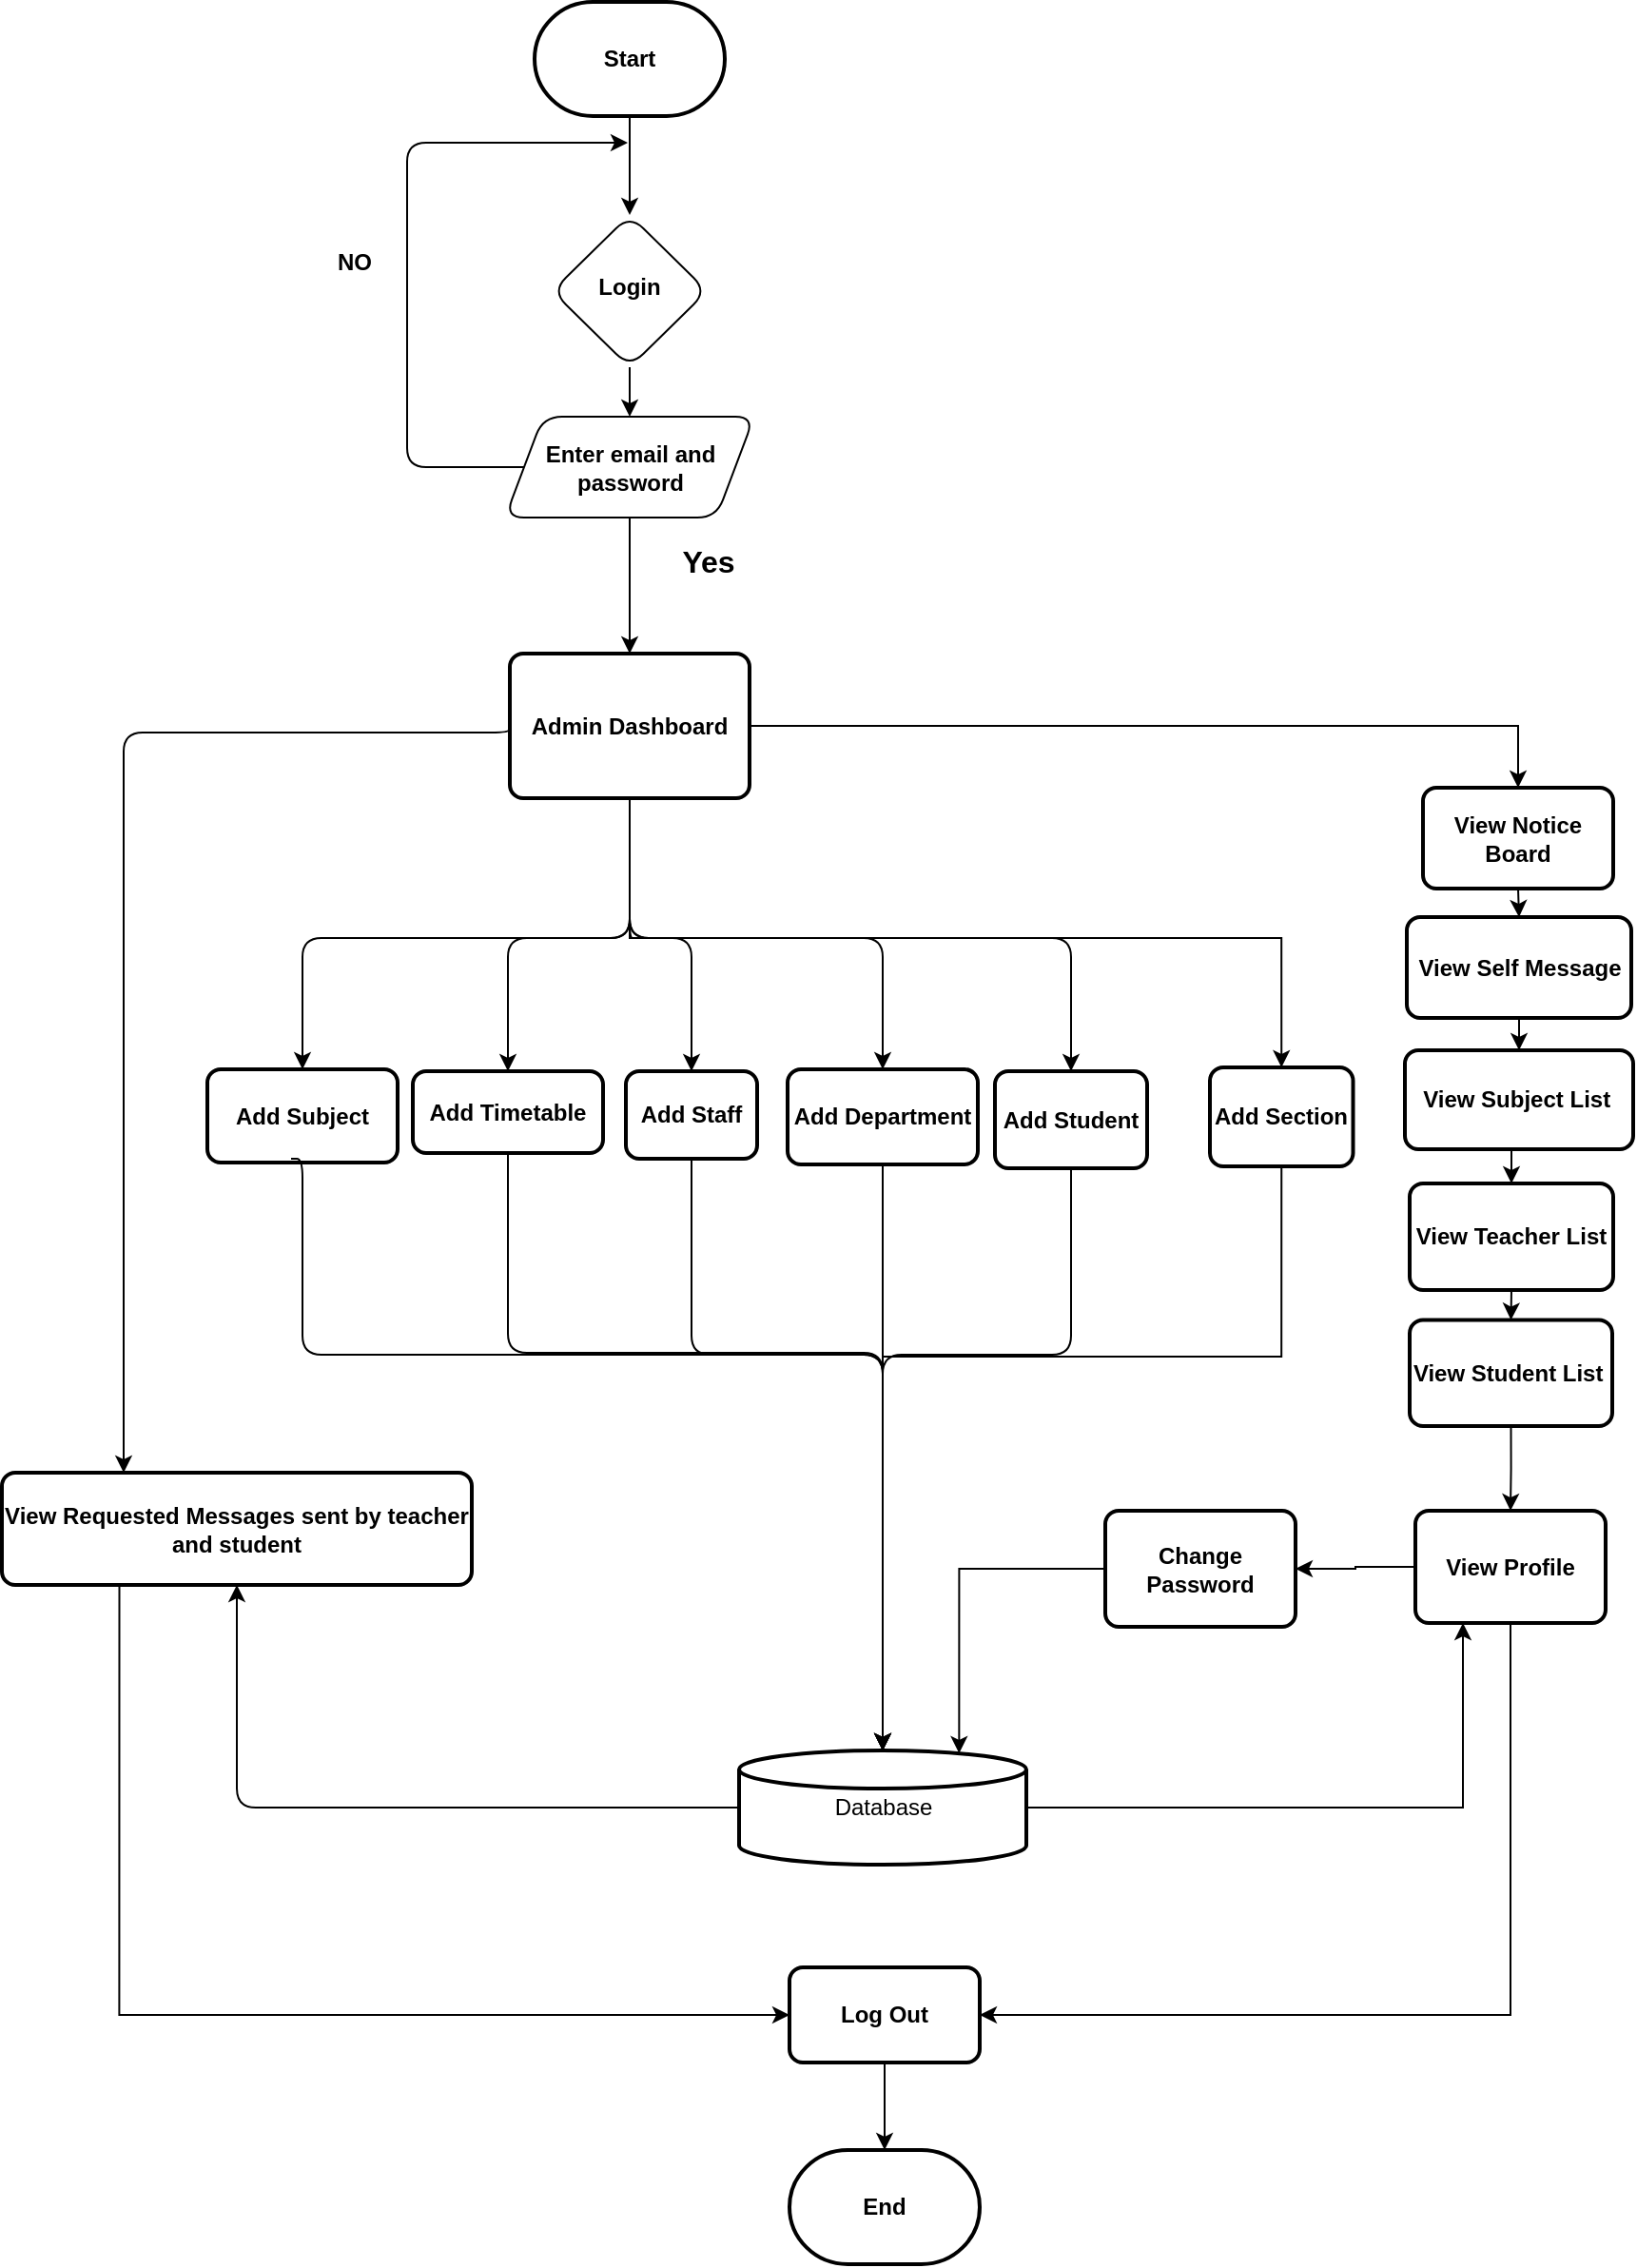 <mxfile version="24.7.12">
  <diagram name="Page-1" id="S6pyG0Pze3JfJtYoGZrH">
    <mxGraphModel dx="1035" dy="1695" grid="0" gridSize="10" guides="1" tooltips="1" connect="1" arrows="1" fold="1" page="1" pageScale="1" pageWidth="850" pageHeight="1100" background="#ffffff" math="0" shadow="0">
      <root>
        <mxCell id="0" />
        <mxCell id="1" parent="0" />
        <mxCell id="i_AEH6chTaeh3Y7NaRGV-1" value="&lt;b&gt;Start&lt;/b&gt;" style="strokeWidth=2;html=1;shape=mxgraph.flowchart.terminator;whiteSpace=wrap;labelBackgroundColor=none;rounded=1;" vertex="1" parent="1">
          <mxGeometry x="420" y="-152" width="100" height="60" as="geometry" />
        </mxCell>
        <mxCell id="i_AEH6chTaeh3Y7NaRGV-2" style="edgeStyle=elbowEdgeStyle;rounded=1;orthogonalLoop=1;jettySize=auto;html=1;exitX=0;exitY=0.5;exitDx=0;exitDy=0;labelBackgroundColor=none;fontColor=default;" edge="1" parent="1" source="i_AEH6chTaeh3Y7NaRGV-7">
          <mxGeometry relative="1" as="geometry">
            <mxPoint x="469" y="-78" as="targetPoint" />
            <Array as="points">
              <mxPoint x="353" y="-7" />
            </Array>
            <mxPoint x="413" y="49" as="sourcePoint" />
          </mxGeometry>
        </mxCell>
        <mxCell id="i_AEH6chTaeh3Y7NaRGV-3" style="edgeStyle=orthogonalEdgeStyle;rounded=1;orthogonalLoop=1;jettySize=auto;html=1;exitX=0.5;exitY=1;exitDx=0;exitDy=0;entryX=0.5;entryY=0;entryDx=0;entryDy=0;labelBackgroundColor=none;fontColor=default;" edge="1" parent="1" source="i_AEH6chTaeh3Y7NaRGV-4" target="i_AEH6chTaeh3Y7NaRGV-7">
          <mxGeometry relative="1" as="geometry" />
        </mxCell>
        <mxCell id="i_AEH6chTaeh3Y7NaRGV-4" value="&lt;b&gt;Login&lt;/b&gt;" style="rhombus;whiteSpace=wrap;html=1;shadow=0;fontFamily=Helvetica;fontSize=12;align=center;strokeWidth=1;spacing=6;spacingTop=-4;labelBackgroundColor=none;rounded=1;" vertex="1" parent="1">
          <mxGeometry x="429.25" y="-40" width="81.5" height="80" as="geometry" />
        </mxCell>
        <mxCell id="i_AEH6chTaeh3Y7NaRGV-5" value="&lt;b&gt;NO&lt;/b&gt;" style="text;html=1;align=center;verticalAlign=middle;resizable=0;points=[];autosize=1;strokeColor=none;fillColor=none;labelBackgroundColor=none;rounded=1;" vertex="1" parent="1">
          <mxGeometry x="305" y="-30" width="40" height="30" as="geometry" />
        </mxCell>
        <mxCell id="i_AEH6chTaeh3Y7NaRGV-6" value="&lt;b&gt;Yes&lt;/b&gt;" style="text;html=1;align=center;verticalAlign=middle;resizable=0;points=[];autosize=1;strokeColor=none;fillColor=none;fontSize=16;labelBackgroundColor=none;rounded=1;" vertex="1" parent="1">
          <mxGeometry x="485.5" y="127" width="50" height="30" as="geometry" />
        </mxCell>
        <mxCell id="i_AEH6chTaeh3Y7NaRGV-33" style="edgeStyle=orthogonalEdgeStyle;rounded=0;orthogonalLoop=1;jettySize=auto;html=1;exitX=0.5;exitY=1;exitDx=0;exitDy=0;entryX=0.5;entryY=0;entryDx=0;entryDy=0;" edge="1" parent="1" source="i_AEH6chTaeh3Y7NaRGV-7" target="i_AEH6chTaeh3Y7NaRGV-30">
          <mxGeometry relative="1" as="geometry" />
        </mxCell>
        <mxCell id="i_AEH6chTaeh3Y7NaRGV-7" value="&lt;b&gt;Enter email and password&lt;/b&gt;" style="shape=parallelogram;perimeter=parallelogramPerimeter;whiteSpace=wrap;html=1;fixedSize=1;labelBackgroundColor=none;rounded=1;" vertex="1" parent="1">
          <mxGeometry x="404.5" y="66" width="131" height="53" as="geometry" />
        </mxCell>
        <mxCell id="i_AEH6chTaeh3Y7NaRGV-8" value="" style="endArrow=classic;html=1;rounded=1;exitX=0.5;exitY=1;exitDx=0;exitDy=0;exitPerimeter=0;entryX=0.5;entryY=0;entryDx=0;entryDy=0;labelBackgroundColor=none;fontColor=default;" edge="1" parent="1" source="i_AEH6chTaeh3Y7NaRGV-1" target="i_AEH6chTaeh3Y7NaRGV-4">
          <mxGeometry width="50" height="50" relative="1" as="geometry">
            <mxPoint x="593" y="-28" as="sourcePoint" />
            <mxPoint x="643" y="-78" as="targetPoint" />
          </mxGeometry>
        </mxCell>
        <mxCell id="i_AEH6chTaeh3Y7NaRGV-11" style="edgeStyle=orthogonalEdgeStyle;rounded=1;orthogonalLoop=1;jettySize=auto;html=1;exitX=0.5;exitY=1;exitDx=0;exitDy=0;labelBackgroundColor=none;fontColor=default;" edge="1" parent="1" source="i_AEH6chTaeh3Y7NaRGV-30" target="i_AEH6chTaeh3Y7NaRGV-13">
          <mxGeometry relative="1" as="geometry">
            <Array as="points">
              <mxPoint x="470" y="340" />
              <mxPoint x="298" y="340" />
            </Array>
          </mxGeometry>
        </mxCell>
        <mxCell id="i_AEH6chTaeh3Y7NaRGV-60" style="edgeStyle=orthogonalEdgeStyle;rounded=0;orthogonalLoop=1;jettySize=auto;html=1;exitX=0.25;exitY=1;exitDx=0;exitDy=0;entryX=0;entryY=0.5;entryDx=0;entryDy=0;" edge="1" parent="1" source="i_AEH6chTaeh3Y7NaRGV-12" target="i_AEH6chTaeh3Y7NaRGV-57">
          <mxGeometry relative="1" as="geometry" />
        </mxCell>
        <mxCell id="i_AEH6chTaeh3Y7NaRGV-12" value="&lt;div&gt;&lt;b&gt;View Requested Messages sent by teacher and student&lt;/b&gt;&lt;/div&gt;" style="rounded=1;whiteSpace=wrap;html=1;absoluteArcSize=1;arcSize=14;strokeWidth=2;labelBackgroundColor=none;" vertex="1" parent="1">
          <mxGeometry x="140" y="621" width="247" height="59" as="geometry" />
        </mxCell>
        <mxCell id="i_AEH6chTaeh3Y7NaRGV-13" value="&lt;b&gt;Add Subject&lt;/b&gt;" style="rounded=1;whiteSpace=wrap;html=1;absoluteArcSize=1;arcSize=14;strokeWidth=2;labelBackgroundColor=none;" vertex="1" parent="1">
          <mxGeometry x="248" y="409" width="100" height="49" as="geometry" />
        </mxCell>
        <mxCell id="i_AEH6chTaeh3Y7NaRGV-14" style="edgeStyle=orthogonalEdgeStyle;rounded=1;orthogonalLoop=1;jettySize=auto;html=1;exitX=0;exitY=0.5;exitDx=0;exitDy=0;exitPerimeter=0;entryX=0.5;entryY=1;entryDx=0;entryDy=0;labelBackgroundColor=none;fontColor=default;" edge="1" parent="1" source="i_AEH6chTaeh3Y7NaRGV-15" target="i_AEH6chTaeh3Y7NaRGV-12">
          <mxGeometry relative="1" as="geometry" />
        </mxCell>
        <mxCell id="i_AEH6chTaeh3Y7NaRGV-61" style="edgeStyle=orthogonalEdgeStyle;rounded=0;orthogonalLoop=1;jettySize=auto;html=1;exitX=1;exitY=0.5;exitDx=0;exitDy=0;exitPerimeter=0;entryX=0.25;entryY=1;entryDx=0;entryDy=0;" edge="1" parent="1" source="i_AEH6chTaeh3Y7NaRGV-15" target="i_AEH6chTaeh3Y7NaRGV-37">
          <mxGeometry relative="1" as="geometry" />
        </mxCell>
        <mxCell id="i_AEH6chTaeh3Y7NaRGV-15" value="Database" style="strokeWidth=2;html=1;shape=mxgraph.flowchart.database;whiteSpace=wrap;labelBackgroundColor=none;rounded=1;" vertex="1" parent="1">
          <mxGeometry x="527.5" y="767" width="151" height="60" as="geometry" />
        </mxCell>
        <mxCell id="i_AEH6chTaeh3Y7NaRGV-16" value="&lt;b&gt;Add Department&lt;/b&gt;" style="rounded=1;whiteSpace=wrap;html=1;absoluteArcSize=1;arcSize=14;strokeWidth=2;labelBackgroundColor=none;" vertex="1" parent="1">
          <mxGeometry x="553" y="409" width="100" height="50" as="geometry" />
        </mxCell>
        <mxCell id="i_AEH6chTaeh3Y7NaRGV-17" value="&lt;b&gt;Add Timetable&lt;/b&gt;" style="rounded=1;whiteSpace=wrap;html=1;absoluteArcSize=1;arcSize=14;strokeWidth=2;labelBackgroundColor=none;" vertex="1" parent="1">
          <mxGeometry x="356" y="410" width="100" height="43" as="geometry" />
        </mxCell>
        <mxCell id="i_AEH6chTaeh3Y7NaRGV-18" value="&lt;b&gt;Add Student&lt;/b&gt;" style="rounded=1;whiteSpace=wrap;html=1;absoluteArcSize=1;arcSize=14;strokeWidth=2;labelBackgroundColor=none;" vertex="1" parent="1">
          <mxGeometry x="662" y="410" width="80" height="51" as="geometry" />
        </mxCell>
        <mxCell id="i_AEH6chTaeh3Y7NaRGV-19" value="&lt;b&gt;Add Staff&lt;/b&gt;" style="rounded=1;whiteSpace=wrap;html=1;absoluteArcSize=1;arcSize=14;strokeWidth=2;labelBackgroundColor=none;" vertex="1" parent="1">
          <mxGeometry x="468" y="410" width="69" height="46" as="geometry" />
        </mxCell>
        <mxCell id="i_AEH6chTaeh3Y7NaRGV-20" value="" style="endArrow=classic;html=1;rounded=1;entryX=0.5;entryY=0;entryDx=0;entryDy=0;exitX=0.5;exitY=1;exitDx=0;exitDy=0;edgeStyle=orthogonalEdgeStyle;labelBackgroundColor=none;fontColor=default;" edge="1" parent="1" source="i_AEH6chTaeh3Y7NaRGV-30" target="i_AEH6chTaeh3Y7NaRGV-18">
          <mxGeometry width="50" height="50" relative="1" as="geometry">
            <mxPoint x="698" y="356" as="sourcePoint" />
            <mxPoint x="748" y="306" as="targetPoint" />
            <Array as="points">
              <mxPoint x="473" y="340" />
              <mxPoint x="740" y="340" />
            </Array>
          </mxGeometry>
        </mxCell>
        <mxCell id="i_AEH6chTaeh3Y7NaRGV-21" value="" style="endArrow=classic;html=1;rounded=1;entryX=0.5;entryY=0;entryDx=0;entryDy=0;exitX=0.5;exitY=1;exitDx=0;exitDy=0;edgeStyle=orthogonalEdgeStyle;labelBackgroundColor=none;fontColor=default;" edge="1" parent="1" source="i_AEH6chTaeh3Y7NaRGV-30" target="i_AEH6chTaeh3Y7NaRGV-17">
          <mxGeometry width="50" height="50" relative="1" as="geometry">
            <mxPoint x="310" y="323" as="sourcePoint" />
            <mxPoint x="360" y="273" as="targetPoint" />
            <Array as="points">
              <mxPoint x="470" y="340" />
              <mxPoint x="406" y="340" />
            </Array>
          </mxGeometry>
        </mxCell>
        <mxCell id="i_AEH6chTaeh3Y7NaRGV-22" value="" style="endArrow=classic;html=1;rounded=1;entryX=0.5;entryY=0;entryDx=0;entryDy=0;exitX=0.5;exitY=1;exitDx=0;exitDy=0;edgeStyle=orthogonalEdgeStyle;labelBackgroundColor=none;fontColor=default;" edge="1" parent="1" source="i_AEH6chTaeh3Y7NaRGV-30" target="i_AEH6chTaeh3Y7NaRGV-19">
          <mxGeometry width="50" height="50" relative="1" as="geometry">
            <mxPoint x="279" y="351" as="sourcePoint" />
            <mxPoint x="329" y="301" as="targetPoint" />
            <Array as="points">
              <mxPoint x="470" y="340" />
              <mxPoint x="503" y="340" />
            </Array>
          </mxGeometry>
        </mxCell>
        <mxCell id="i_AEH6chTaeh3Y7NaRGV-23" value="" style="endArrow=classic;html=1;rounded=1;entryX=0.5;entryY=0;entryDx=0;entryDy=0;exitX=0.5;exitY=1;exitDx=0;exitDy=0;edgeStyle=orthogonalEdgeStyle;labelBackgroundColor=none;fontColor=default;" edge="1" parent="1" source="i_AEH6chTaeh3Y7NaRGV-30" target="i_AEH6chTaeh3Y7NaRGV-16">
          <mxGeometry width="50" height="50" relative="1" as="geometry">
            <mxPoint x="226" y="324" as="sourcePoint" />
            <mxPoint x="276" y="274" as="targetPoint" />
            <Array as="points">
              <mxPoint x="470" y="340" />
              <mxPoint x="603" y="340" />
            </Array>
          </mxGeometry>
        </mxCell>
        <mxCell id="i_AEH6chTaeh3Y7NaRGV-24" value="" style="endArrow=classic;html=1;rounded=1;exitX=0.44;exitY=0.959;exitDx=0;exitDy=0;exitPerimeter=0;entryX=0.5;entryY=0;entryDx=0;entryDy=0;entryPerimeter=0;edgeStyle=orthogonalEdgeStyle;labelBackgroundColor=none;fontColor=default;" edge="1" parent="1" source="i_AEH6chTaeh3Y7NaRGV-13" target="i_AEH6chTaeh3Y7NaRGV-15">
          <mxGeometry width="50" height="50" relative="1" as="geometry">
            <mxPoint x="279" y="562" as="sourcePoint" />
            <mxPoint x="329" y="512" as="targetPoint" />
            <Array as="points">
              <mxPoint x="298" y="456" />
              <mxPoint x="298" y="559" />
              <mxPoint x="603" y="559" />
            </Array>
          </mxGeometry>
        </mxCell>
        <mxCell id="i_AEH6chTaeh3Y7NaRGV-25" style="rounded=1;orthogonalLoop=1;jettySize=auto;html=1;exitX=0.5;exitY=1;exitDx=0;exitDy=0;entryX=0.5;entryY=0;entryDx=0;entryDy=0;entryPerimeter=0;labelBackgroundColor=none;fontColor=default;" edge="1" parent="1" source="i_AEH6chTaeh3Y7NaRGV-16" target="i_AEH6chTaeh3Y7NaRGV-15">
          <mxGeometry relative="1" as="geometry" />
        </mxCell>
        <mxCell id="i_AEH6chTaeh3Y7NaRGV-26" style="edgeStyle=orthogonalEdgeStyle;rounded=1;orthogonalLoop=1;jettySize=auto;html=1;exitX=0.5;exitY=1;exitDx=0;exitDy=0;entryX=0.5;entryY=0;entryDx=0;entryDy=0;entryPerimeter=0;labelBackgroundColor=none;fontColor=default;" edge="1" parent="1" source="i_AEH6chTaeh3Y7NaRGV-17" target="i_AEH6chTaeh3Y7NaRGV-15">
          <mxGeometry relative="1" as="geometry">
            <Array as="points">
              <mxPoint x="406" y="558" />
              <mxPoint x="603" y="558" />
            </Array>
          </mxGeometry>
        </mxCell>
        <mxCell id="i_AEH6chTaeh3Y7NaRGV-27" style="edgeStyle=orthogonalEdgeStyle;rounded=1;orthogonalLoop=1;jettySize=auto;html=1;exitX=0.5;exitY=1;exitDx=0;exitDy=0;entryX=0.5;entryY=0;entryDx=0;entryDy=0;entryPerimeter=0;labelBackgroundColor=none;fontColor=default;" edge="1" parent="1" source="i_AEH6chTaeh3Y7NaRGV-19" target="i_AEH6chTaeh3Y7NaRGV-15">
          <mxGeometry relative="1" as="geometry">
            <Array as="points">
              <mxPoint x="503" y="559" />
              <mxPoint x="603" y="559" />
            </Array>
          </mxGeometry>
        </mxCell>
        <mxCell id="i_AEH6chTaeh3Y7NaRGV-28" style="edgeStyle=orthogonalEdgeStyle;rounded=1;orthogonalLoop=1;jettySize=auto;html=1;exitX=0.5;exitY=1;exitDx=0;exitDy=0;entryX=0.5;entryY=0;entryDx=0;entryDy=0;entryPerimeter=0;labelBackgroundColor=none;fontColor=default;" edge="1" parent="1" source="i_AEH6chTaeh3Y7NaRGV-18" target="i_AEH6chTaeh3Y7NaRGV-15">
          <mxGeometry relative="1" as="geometry">
            <Array as="points">
              <mxPoint x="702" y="559" />
              <mxPoint x="603" y="559" />
            </Array>
          </mxGeometry>
        </mxCell>
        <mxCell id="i_AEH6chTaeh3Y7NaRGV-29" style="edgeStyle=orthogonalEdgeStyle;rounded=1;orthogonalLoop=1;jettySize=auto;html=1;exitX=0;exitY=0.5;exitDx=0;exitDy=0;labelBackgroundColor=none;fontColor=default;" edge="1" parent="1" source="i_AEH6chTaeh3Y7NaRGV-30" target="i_AEH6chTaeh3Y7NaRGV-12">
          <mxGeometry relative="1" as="geometry">
            <Array as="points">
              <mxPoint x="407" y="232" />
              <mxPoint x="204" y="232" />
            </Array>
          </mxGeometry>
        </mxCell>
        <mxCell id="i_AEH6chTaeh3Y7NaRGV-35" style="edgeStyle=orthogonalEdgeStyle;rounded=0;orthogonalLoop=1;jettySize=auto;html=1;exitX=0.5;exitY=1;exitDx=0;exitDy=0;entryX=0.5;entryY=0;entryDx=0;entryDy=0;" edge="1" parent="1" source="i_AEH6chTaeh3Y7NaRGV-30" target="i_AEH6chTaeh3Y7NaRGV-34">
          <mxGeometry relative="1" as="geometry">
            <Array as="points">
              <mxPoint x="470" y="340" />
              <mxPoint x="813" y="340" />
            </Array>
          </mxGeometry>
        </mxCell>
        <mxCell id="i_AEH6chTaeh3Y7NaRGV-51" style="edgeStyle=orthogonalEdgeStyle;rounded=0;orthogonalLoop=1;jettySize=auto;html=1;exitX=1;exitY=0.5;exitDx=0;exitDy=0;entryX=0.5;entryY=0;entryDx=0;entryDy=0;" edge="1" parent="1" source="i_AEH6chTaeh3Y7NaRGV-30" target="i_AEH6chTaeh3Y7NaRGV-45">
          <mxGeometry relative="1" as="geometry" />
        </mxCell>
        <mxCell id="i_AEH6chTaeh3Y7NaRGV-30" value="&lt;b&gt;Admin Dashboard&lt;/b&gt;" style="rounded=1;whiteSpace=wrap;html=1;absoluteArcSize=1;arcSize=14;strokeWidth=2;labelBackgroundColor=none;" vertex="1" parent="1">
          <mxGeometry x="407" y="190.5" width="126" height="76" as="geometry" />
        </mxCell>
        <mxCell id="i_AEH6chTaeh3Y7NaRGV-34" value="&lt;b&gt;Add Section&lt;/b&gt;" style="rounded=1;whiteSpace=wrap;html=1;absoluteArcSize=1;arcSize=14;strokeWidth=2;labelBackgroundColor=none;" vertex="1" parent="1">
          <mxGeometry x="775" y="408" width="75.25" height="52" as="geometry" />
        </mxCell>
        <mxCell id="i_AEH6chTaeh3Y7NaRGV-36" style="edgeStyle=orthogonalEdgeStyle;rounded=0;orthogonalLoop=1;jettySize=auto;html=1;exitX=0.5;exitY=1;exitDx=0;exitDy=0;entryX=0.5;entryY=0;entryDx=0;entryDy=0;entryPerimeter=0;" edge="1" parent="1" source="i_AEH6chTaeh3Y7NaRGV-34" target="i_AEH6chTaeh3Y7NaRGV-15">
          <mxGeometry relative="1" as="geometry">
            <Array as="points">
              <mxPoint x="813" y="560" />
              <mxPoint x="603" y="560" />
            </Array>
          </mxGeometry>
        </mxCell>
        <mxCell id="i_AEH6chTaeh3Y7NaRGV-44" style="edgeStyle=orthogonalEdgeStyle;rounded=0;orthogonalLoop=1;jettySize=auto;html=1;exitX=0;exitY=0.5;exitDx=0;exitDy=0;entryX=1;entryY=0.5;entryDx=0;entryDy=0;" edge="1" parent="1" source="i_AEH6chTaeh3Y7NaRGV-37" target="i_AEH6chTaeh3Y7NaRGV-38">
          <mxGeometry relative="1" as="geometry" />
        </mxCell>
        <mxCell id="i_AEH6chTaeh3Y7NaRGV-62" style="edgeStyle=orthogonalEdgeStyle;rounded=0;orthogonalLoop=1;jettySize=auto;html=1;exitX=0.5;exitY=1;exitDx=0;exitDy=0;entryX=1;entryY=0.5;entryDx=0;entryDy=0;" edge="1" parent="1" source="i_AEH6chTaeh3Y7NaRGV-37" target="i_AEH6chTaeh3Y7NaRGV-57">
          <mxGeometry relative="1" as="geometry" />
        </mxCell>
        <mxCell id="i_AEH6chTaeh3Y7NaRGV-37" value="&lt;b&gt;View Profile&lt;/b&gt;" style="rounded=1;whiteSpace=wrap;html=1;absoluteArcSize=1;arcSize=14;strokeWidth=2;" vertex="1" parent="1">
          <mxGeometry x="883" y="641" width="100" height="59" as="geometry" />
        </mxCell>
        <mxCell id="i_AEH6chTaeh3Y7NaRGV-38" value="&lt;b&gt;Change Password&lt;/b&gt;" style="rounded=1;whiteSpace=wrap;html=1;absoluteArcSize=1;arcSize=14;strokeWidth=2;" vertex="1" parent="1">
          <mxGeometry x="720" y="641" width="100" height="61" as="geometry" />
        </mxCell>
        <mxCell id="i_AEH6chTaeh3Y7NaRGV-52" style="edgeStyle=orthogonalEdgeStyle;rounded=0;orthogonalLoop=1;jettySize=auto;html=1;exitX=0.5;exitY=1;exitDx=0;exitDy=0;entryX=0.5;entryY=0;entryDx=0;entryDy=0;" edge="1" parent="1" source="i_AEH6chTaeh3Y7NaRGV-45" target="i_AEH6chTaeh3Y7NaRGV-49">
          <mxGeometry relative="1" as="geometry" />
        </mxCell>
        <mxCell id="i_AEH6chTaeh3Y7NaRGV-45" value="&lt;b&gt;View &lt;/b&gt;&lt;b style=&quot;background-color: initial;&quot;&gt;Notice Board&lt;/b&gt;" style="rounded=1;whiteSpace=wrap;html=1;absoluteArcSize=1;arcSize=14;strokeWidth=2;labelBackgroundColor=none;" vertex="1" parent="1">
          <mxGeometry x="887" y="261" width="100" height="53" as="geometry" />
        </mxCell>
        <mxCell id="i_AEH6chTaeh3Y7NaRGV-56" style="edgeStyle=orthogonalEdgeStyle;rounded=0;orthogonalLoop=1;jettySize=auto;html=1;exitX=0.5;exitY=1;exitDx=0;exitDy=0;entryX=0.5;entryY=0;entryDx=0;entryDy=0;" edge="1" parent="1" source="i_AEH6chTaeh3Y7NaRGV-46" target="i_AEH6chTaeh3Y7NaRGV-37">
          <mxGeometry relative="1" as="geometry" />
        </mxCell>
        <mxCell id="i_AEH6chTaeh3Y7NaRGV-46" value="&lt;b&gt;View Student List&amp;nbsp;&lt;/b&gt;" style="rounded=1;whiteSpace=wrap;html=1;absoluteArcSize=1;arcSize=14;strokeWidth=2;labelBackgroundColor=none;" vertex="1" parent="1">
          <mxGeometry x="880" y="540.75" width="106.5" height="55.75" as="geometry" />
        </mxCell>
        <mxCell id="i_AEH6chTaeh3Y7NaRGV-55" style="edgeStyle=orthogonalEdgeStyle;rounded=0;orthogonalLoop=1;jettySize=auto;html=1;exitX=0.5;exitY=1;exitDx=0;exitDy=0;entryX=0.5;entryY=0;entryDx=0;entryDy=0;" edge="1" parent="1" source="i_AEH6chTaeh3Y7NaRGV-47" target="i_AEH6chTaeh3Y7NaRGV-46">
          <mxGeometry relative="1" as="geometry" />
        </mxCell>
        <mxCell id="i_AEH6chTaeh3Y7NaRGV-47" value="&lt;b&gt;View Teacher List&lt;/b&gt;" style="rounded=1;whiteSpace=wrap;html=1;absoluteArcSize=1;arcSize=14;strokeWidth=2;labelBackgroundColor=none;" vertex="1" parent="1">
          <mxGeometry x="880" y="469" width="107" height="56" as="geometry" />
        </mxCell>
        <mxCell id="i_AEH6chTaeh3Y7NaRGV-54" style="edgeStyle=orthogonalEdgeStyle;rounded=0;orthogonalLoop=1;jettySize=auto;html=1;exitX=0.5;exitY=1;exitDx=0;exitDy=0;entryX=0.5;entryY=0;entryDx=0;entryDy=0;" edge="1" parent="1" source="i_AEH6chTaeh3Y7NaRGV-48" target="i_AEH6chTaeh3Y7NaRGV-47">
          <mxGeometry relative="1" as="geometry" />
        </mxCell>
        <mxCell id="i_AEH6chTaeh3Y7NaRGV-48" value="&lt;b&gt;View Subject List&amp;nbsp;&lt;/b&gt;" style="rounded=1;whiteSpace=wrap;html=1;absoluteArcSize=1;arcSize=14;strokeWidth=2;labelBackgroundColor=none;" vertex="1" parent="1">
          <mxGeometry x="877.5" y="399" width="120" height="52" as="geometry" />
        </mxCell>
        <mxCell id="i_AEH6chTaeh3Y7NaRGV-53" style="edgeStyle=orthogonalEdgeStyle;rounded=0;orthogonalLoop=1;jettySize=auto;html=1;exitX=0.5;exitY=1;exitDx=0;exitDy=0;entryX=0.5;entryY=0;entryDx=0;entryDy=0;" edge="1" parent="1" source="i_AEH6chTaeh3Y7NaRGV-49" target="i_AEH6chTaeh3Y7NaRGV-48">
          <mxGeometry relative="1" as="geometry" />
        </mxCell>
        <mxCell id="i_AEH6chTaeh3Y7NaRGV-49" value="&lt;b&gt;View Self Message&lt;/b&gt;" style="rounded=1;whiteSpace=wrap;html=1;absoluteArcSize=1;arcSize=14;strokeWidth=2;labelBackgroundColor=none;" vertex="1" parent="1">
          <mxGeometry x="878.5" y="329" width="118" height="53" as="geometry" />
        </mxCell>
        <mxCell id="i_AEH6chTaeh3Y7NaRGV-57" value="&lt;b&gt;Log Out&lt;/b&gt;" style="rounded=1;whiteSpace=wrap;html=1;absoluteArcSize=1;arcSize=14;strokeWidth=2;" vertex="1" parent="1">
          <mxGeometry x="554" y="881" width="100" height="50" as="geometry" />
        </mxCell>
        <mxCell id="i_AEH6chTaeh3Y7NaRGV-58" value="&lt;b&gt;End&lt;/b&gt;" style="strokeWidth=2;html=1;shape=mxgraph.flowchart.terminator;whiteSpace=wrap;labelBackgroundColor=none;rounded=1;" vertex="1" parent="1">
          <mxGeometry x="554" y="977" width="100" height="60" as="geometry" />
        </mxCell>
        <mxCell id="i_AEH6chTaeh3Y7NaRGV-59" style="edgeStyle=orthogonalEdgeStyle;rounded=0;orthogonalLoop=1;jettySize=auto;html=1;exitX=0.5;exitY=1;exitDx=0;exitDy=0;entryX=0.5;entryY=0;entryDx=0;entryDy=0;entryPerimeter=0;" edge="1" parent="1" source="i_AEH6chTaeh3Y7NaRGV-57" target="i_AEH6chTaeh3Y7NaRGV-58">
          <mxGeometry relative="1" as="geometry" />
        </mxCell>
        <mxCell id="i_AEH6chTaeh3Y7NaRGV-63" style="edgeStyle=orthogonalEdgeStyle;rounded=0;orthogonalLoop=1;jettySize=auto;html=1;exitX=0;exitY=0.5;exitDx=0;exitDy=0;entryX=0.766;entryY=0.025;entryDx=0;entryDy=0;entryPerimeter=0;" edge="1" parent="1" source="i_AEH6chTaeh3Y7NaRGV-38" target="i_AEH6chTaeh3Y7NaRGV-15">
          <mxGeometry relative="1" as="geometry" />
        </mxCell>
      </root>
    </mxGraphModel>
  </diagram>
</mxfile>
